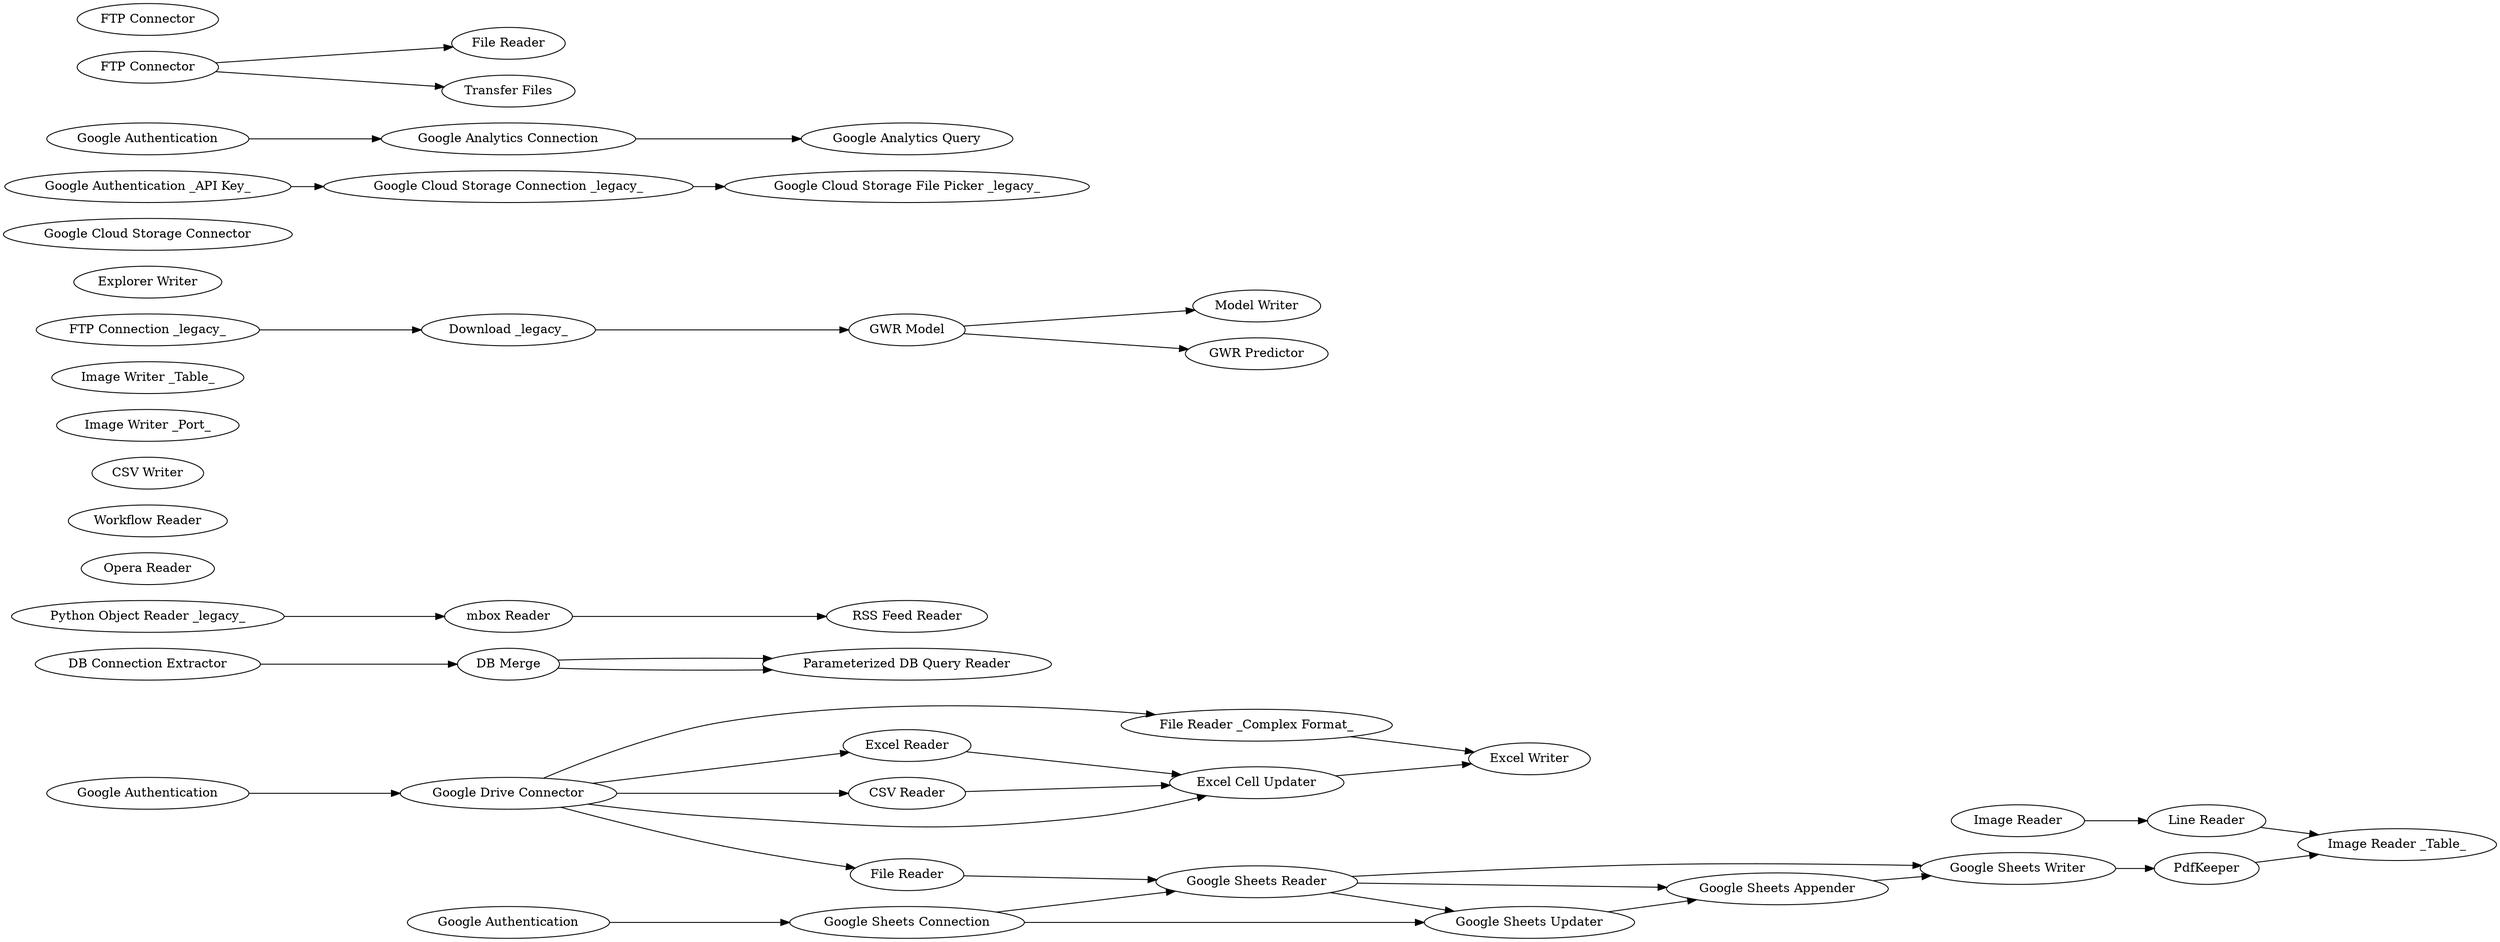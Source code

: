 digraph {
	1 [label="Excel Reader"]
	2 [label="File Reader"]
	3 [label="File Reader _Complex Format_"]
	4 [label="CSV Reader"]
	5 [label="Line Reader"]
	10 [label="Parameterized DB Query Reader"]
	11 [label="RSS Feed Reader"]
	12 [label="Python Object Reader _legacy_"]
	13 [label="Image Reader"]
	14 [label="Image Reader _Table_"]
	16 [label="Opera Reader"]
	18 [label="Google Sheets Reader"]
	21 [label="Workflow Reader"]
	22 [label="mbox Reader"]
	23 [label=PdfKeeper]
	24 [label="Excel Cell Updater"]
	25 [label="Excel Writer"]
	26 [label="CSV Writer"]
	27 [label="Image Writer _Port_"]
	28 [label="Image Writer _Table_"]
	29 [label="Model Writer"]
	30 [label="Explorer Writer"]
	31 [label="Google Drive Connector"]
	32 [label="Google Cloud Storage Connector"]
	33 [label="Google Cloud Storage File Picker _legacy_"]
	34 [label="Google Sheets Connection"]
	35 [label="Google Sheets Writer"]
	36 [label="Google Sheets Appender"]
	37 [label="Google Sheets Updater"]
	38 [label="Google Authentication"]
	39 [label="Google Cloud Storage Connection _legacy_"]
	40 [label="Google Authentication"]
	41 [label="Google Authentication _API Key_"]
	42 [label="Download _legacy_"]
	43 [label="Google Analytics Connection"]
	44 [label="Google Analytics Query"]
	45 [label="Google Authentication"]
	48 [label="FTP Connector"]
	49 [label="FTP Connection _legacy_"]
	50 [label="FTP Connector"]
	51 [label="File Reader"]
	52 [label="Transfer Files"]
	54 [label="GWR Model"]
	55 [label="GWR Predictor"]
	57 [label="DB Connection Extractor"]
	58 [label="DB Merge"]
	1 -> 24
	2 -> 18
	3 -> 25
	4 -> 24
	5 -> 14
	12 -> 22
	13 -> 5
	18 -> 37
	18 -> 36
	18 -> 35
	22 -> 11
	23 -> 14
	24 -> 25
	31 -> 24
	31 -> 4
	31 -> 3
	31 -> 2
	31 -> 1
	34 -> 37
	34 -> 18
	35 -> 23
	36 -> 35
	37 -> 36
	38 -> 34
	39 -> 33
	40 -> 31
	41 -> 39
	42 -> 54
	43 -> 44
	45 -> 43
	48 -> 51
	48 -> 52
	49 -> 42
	54 -> 55
	54 -> 29
	57 -> 58
	58 -> 10
	58 -> 10
	rankdir=LR
}
